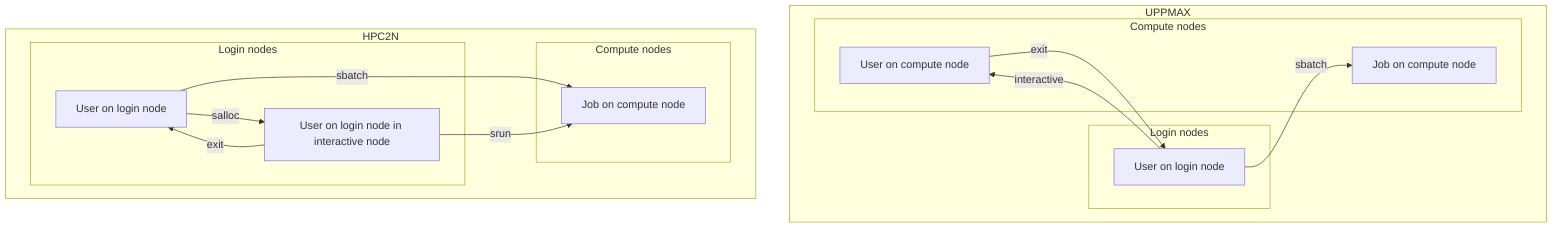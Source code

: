 flowchart TD
  subgraph uppmax[UPPMAX]
  subgraph login_node[Login nodes]
    user_on_login_node[User on login node]
  end

  subgraph compute_node[Compute nodes]
    user_on_computer_node[User on compute node]
    job_on_compute_node[Job on compute node]
  end
  end

  subgraph hpc2n[HPC2N]
  subgraph hpc2n_login_node[Login nodes]
    hpc2n_user_on_login_node[User on login node]
    hpc2n_user_in_interactive_mode[User on login node in interactive node]
  end

  subgraph hpc2n_compute_node[Compute nodes]
    hpcn2_job_on_compute_node[Job on compute node]
  end
  end

  user_on_login_node --> |interactive| user_on_computer_node
  user_on_login_node --> |sbatch| job_on_compute_node

  user_on_computer_node --> |exit| user_on_login_node


  hpc2n_user_on_login_node --> |salloc| hpc2n_user_in_interactive_mode
  hpc2n_user_in_interactive_mode --> |exit| hpc2n_user_on_login_node
  hpc2n_user_on_login_node --> |sbatch| hpcn2_job_on_compute_node
  hpc2n_user_in_interactive_mode --> |srun| hpcn2_job_on_compute_node